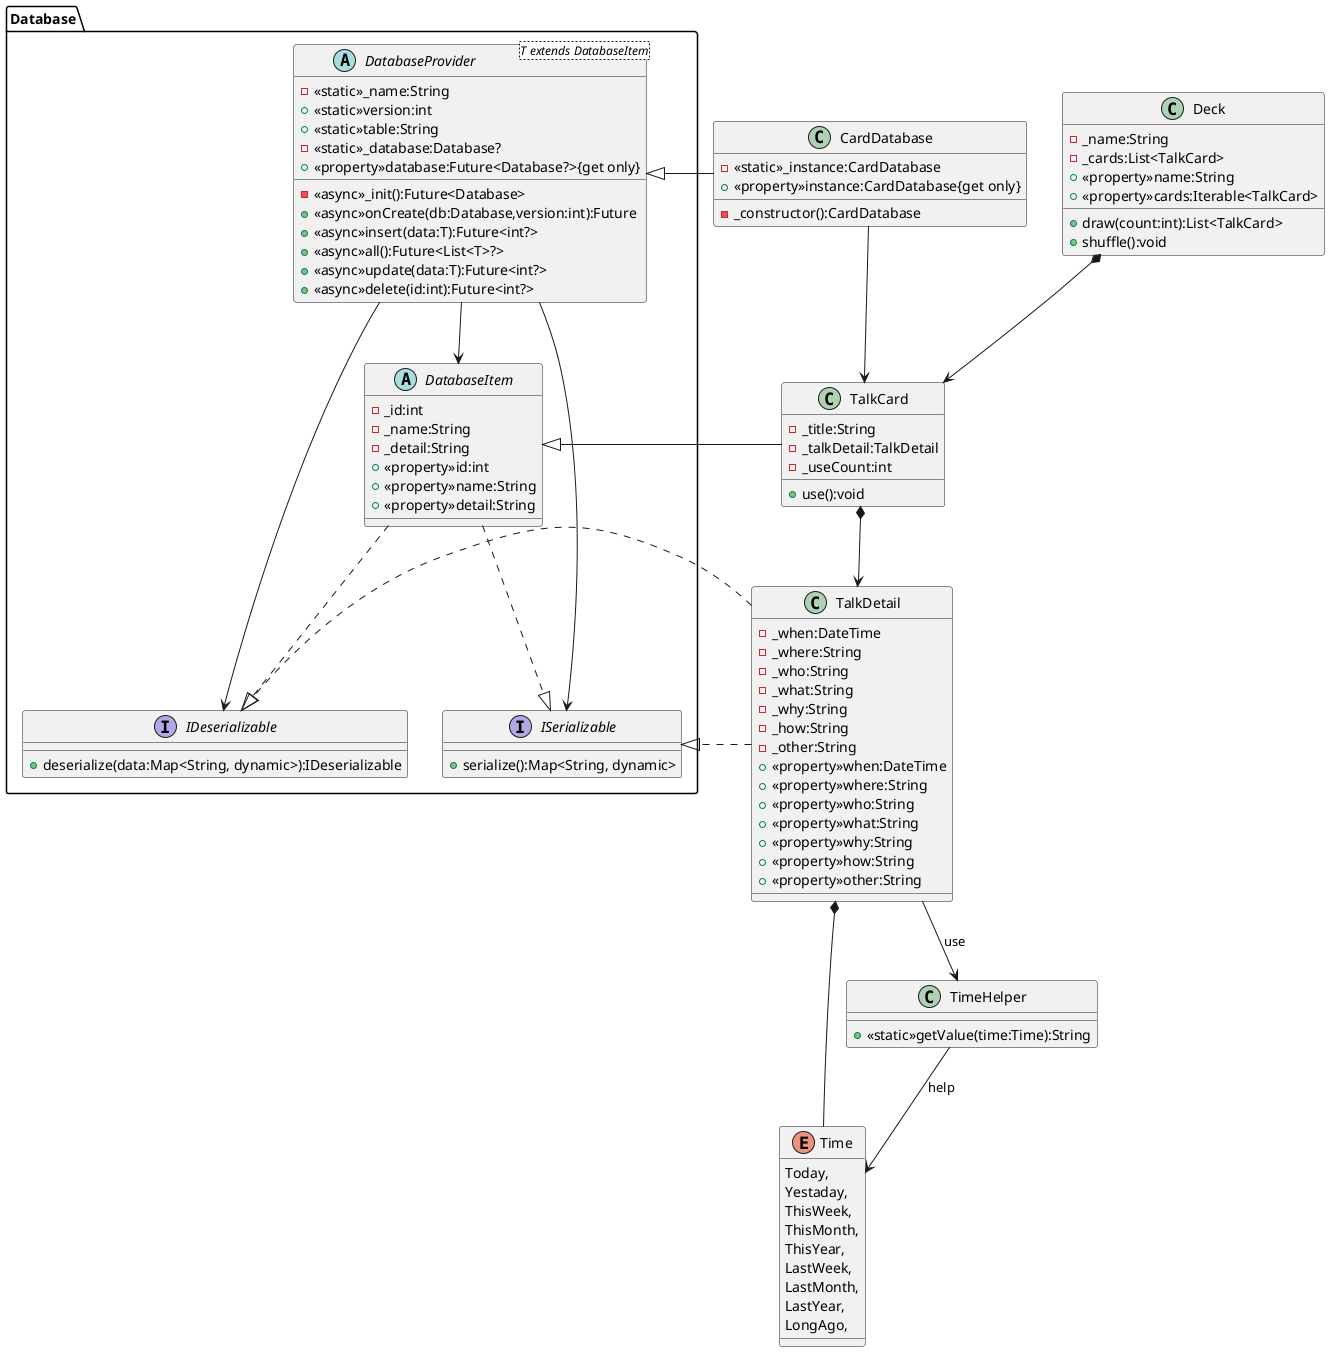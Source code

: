 @startuml Conversation deck cards
package Database
{
    abstract DatabaseItem
    {
        -_id:int
        -_name:String
        -_detail:String
        +<<property>>id:int
        +<<property>>name:String
        +<<property>>detail:String
    }
    abstract DatabaseProvider<T extends DatabaseItem>
    {
        -<<static>>_name:String
        +<<static>>version:int
        +<<static>>table:String
        -<<static>>_database:Database?
        +<<property>>database:Future<Database?>{get only}
        -<<async>>_init():Future<Database>
        +<<async>>onCreate(db:Database,version:int):Future
        +<<async>>insert(data:T):Future<int?>
        +<<async>>all():Future<List<T>?>
        +<<async>>update(data:T):Future<int?>
        +<<async>>delete(id:int):Future<int?>
    }
    interface IDeserializable
    {
        +deserialize(data:Map<String, dynamic>):IDeserializable
    }
    interface ISerializable
    {
        +serialize():Map<String, dynamic>
    }
}
class CardDatabase
{
    -<<static>>_instance:CardDatabase
    +<<property>>instance:CardDatabase{get only}
    -_constructor():CardDatabase
}
class Deck
{
    -_name:String
    -_cards:List<TalkCard>
    +<<property>>name:String
    +<<property>>cards:Iterable<TalkCard>
    +draw(count:int):List<TalkCard>
    +shuffle():void
}
class TalkCard
{
    -_title:String
    -_talkDetail:TalkDetail
    -_useCount:int
    +use():void
}
class TalkDetail
{
    -_when:DateTime
    -_where:String
    -_who:String
    -_what:String
    -_why:String
    -_how:String
    -_other:String
    +<<property>>when:DateTime
    +<<property>>where:String
    +<<property>>who:String
    +<<property>>what:String
    +<<property>>why:String
    +<<property>>how:String
    +<<property>>other:String
}
enum Time
{
    Today,
    Yestaday,
    ThisWeek,
    ThisMonth,
    ThisYear,
    LastWeek,
    LastMonth,
    LastYear,
    LongAgo,
}
class TimeHelper
{
    +<<static>>getValue(time:Time):String
}

DatabaseItem ..|> ISerializable
DatabaseItem ..|> IDeserializable
TalkDetail ..|> ISerializable
TalkDetail ..|> IDeserializable

DatabaseProvider --> DatabaseItem
DatabaseProvider --> ISerializable
DatabaseProvider --> IDeserializable
CardDatabase --> TalkCard

CardDatabase -left-|> DatabaseProvider
TalkCard -left-|> DatabaseItem
TimeHelper --> Time :help
TalkDetail --> TimeHelper : use

TalkDetail *-- Time

TalkCard *--> TalkDetail
Deck *--> TalkCard

@enduml